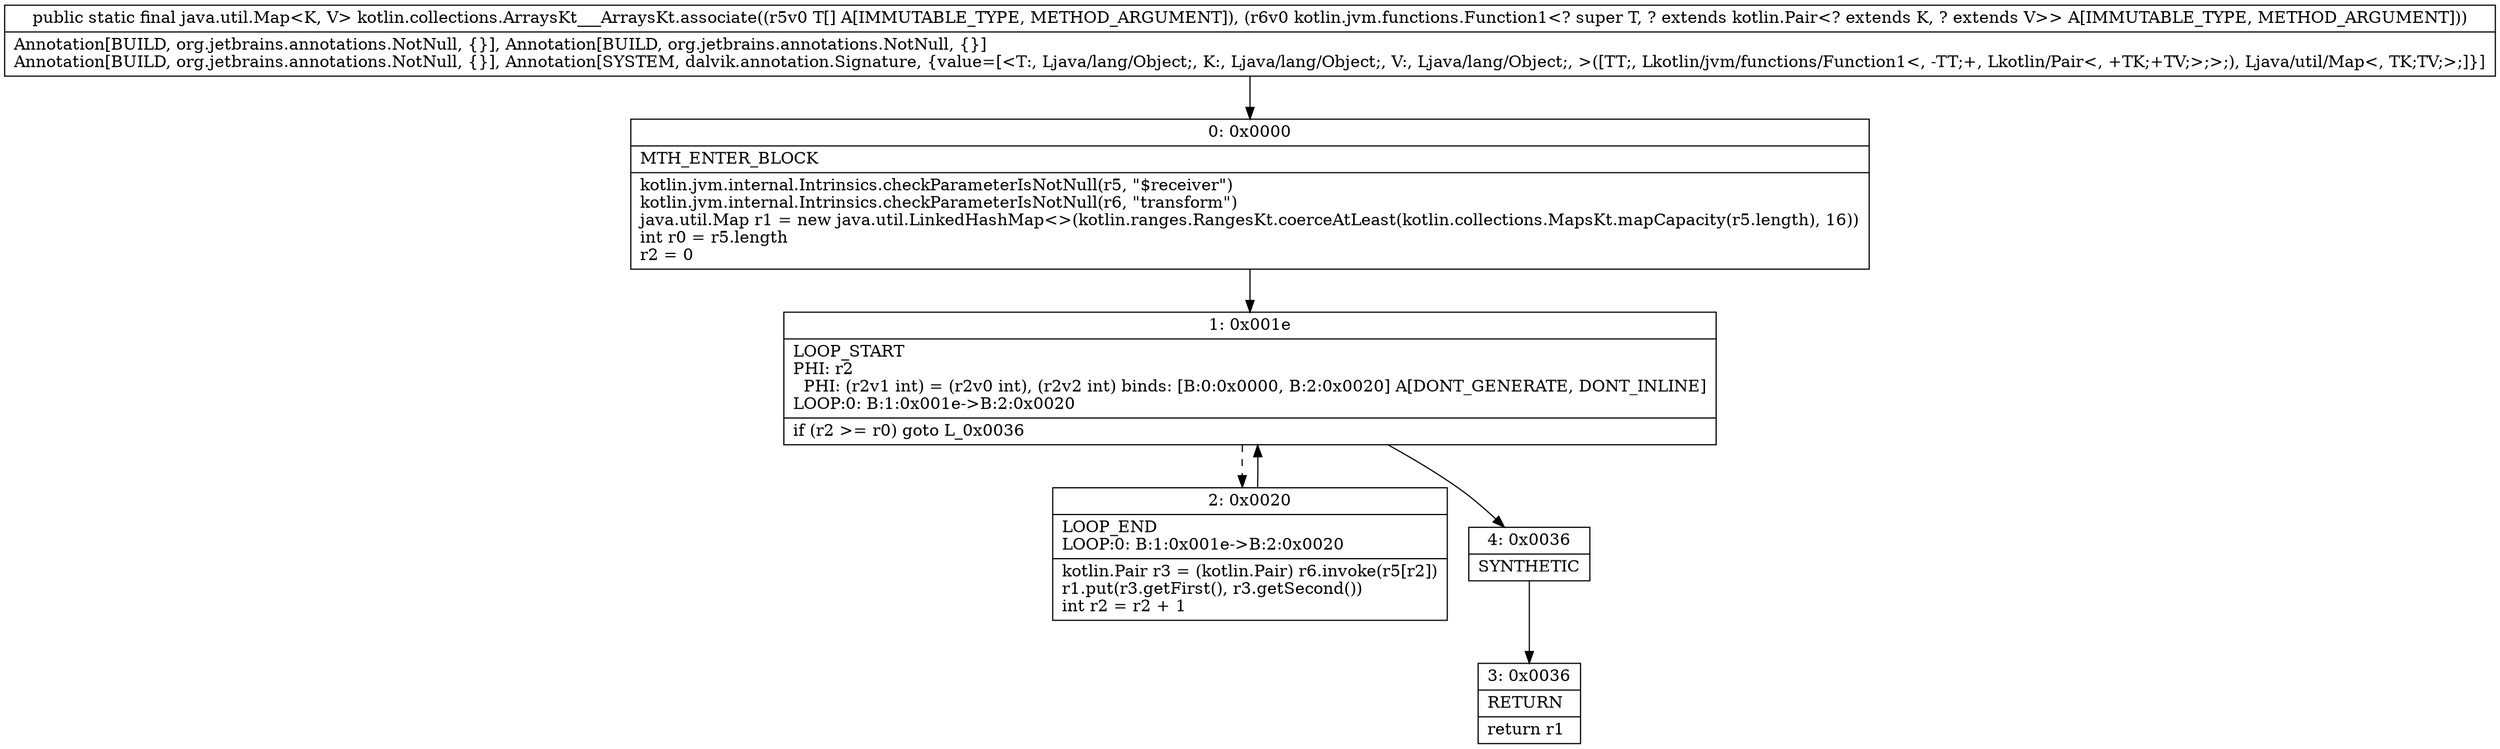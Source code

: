digraph "CFG forkotlin.collections.ArraysKt___ArraysKt.associate([Ljava\/lang\/Object;Lkotlin\/jvm\/functions\/Function1;)Ljava\/util\/Map;" {
Node_0 [shape=record,label="{0\:\ 0x0000|MTH_ENTER_BLOCK\l|kotlin.jvm.internal.Intrinsics.checkParameterIsNotNull(r5, \"$receiver\")\lkotlin.jvm.internal.Intrinsics.checkParameterIsNotNull(r6, \"transform\")\ljava.util.Map r1 = new java.util.LinkedHashMap\<\>(kotlin.ranges.RangesKt.coerceAtLeast(kotlin.collections.MapsKt.mapCapacity(r5.length), 16))\lint r0 = r5.length\lr2 = 0\l}"];
Node_1 [shape=record,label="{1\:\ 0x001e|LOOP_START\lPHI: r2 \l  PHI: (r2v1 int) = (r2v0 int), (r2v2 int) binds: [B:0:0x0000, B:2:0x0020] A[DONT_GENERATE, DONT_INLINE]\lLOOP:0: B:1:0x001e\-\>B:2:0x0020\l|if (r2 \>= r0) goto L_0x0036\l}"];
Node_2 [shape=record,label="{2\:\ 0x0020|LOOP_END\lLOOP:0: B:1:0x001e\-\>B:2:0x0020\l|kotlin.Pair r3 = (kotlin.Pair) r6.invoke(r5[r2])\lr1.put(r3.getFirst(), r3.getSecond())\lint r2 = r2 + 1\l}"];
Node_3 [shape=record,label="{3\:\ 0x0036|RETURN\l|return r1\l}"];
Node_4 [shape=record,label="{4\:\ 0x0036|SYNTHETIC\l}"];
MethodNode[shape=record,label="{public static final java.util.Map\<K, V\> kotlin.collections.ArraysKt___ArraysKt.associate((r5v0 T[] A[IMMUTABLE_TYPE, METHOD_ARGUMENT]), (r6v0 kotlin.jvm.functions.Function1\<? super T, ? extends kotlin.Pair\<? extends K, ? extends V\>\> A[IMMUTABLE_TYPE, METHOD_ARGUMENT]))  | Annotation[BUILD, org.jetbrains.annotations.NotNull, \{\}], Annotation[BUILD, org.jetbrains.annotations.NotNull, \{\}]\lAnnotation[BUILD, org.jetbrains.annotations.NotNull, \{\}], Annotation[SYSTEM, dalvik.annotation.Signature, \{value=[\<T:, Ljava\/lang\/Object;, K:, Ljava\/lang\/Object;, V:, Ljava\/lang\/Object;, \>([TT;, Lkotlin\/jvm\/functions\/Function1\<, \-TT;+, Lkotlin\/Pair\<, +TK;+TV;\>;\>;), Ljava\/util\/Map\<, TK;TV;\>;]\}]\l}"];
MethodNode -> Node_0;
Node_0 -> Node_1;
Node_1 -> Node_2[style=dashed];
Node_1 -> Node_4;
Node_2 -> Node_1;
Node_4 -> Node_3;
}


